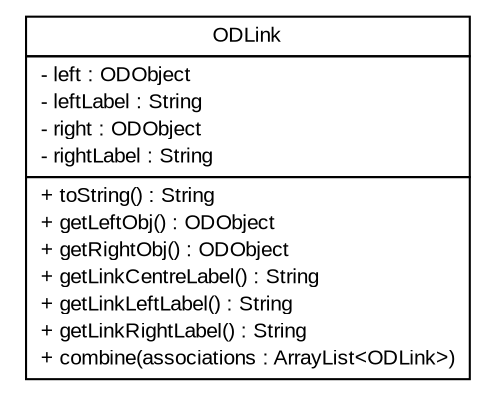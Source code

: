 #!/usr/local/bin/dot
#
# Class diagram 
# Generated by UMLGraph version 5.2 (http://www.umlgraph.org/)
#

digraph G {
	edge [fontname="arial",fontsize=10,labelfontname="arial",labelfontsize=10];
	node [fontname="arial",fontsize=10,shape=plaintext];
	nodesep=0.25;
	ranksep=0.5;
	// model.objectDiagram.ODLink
	c1514 [label=<<table title="model.objectDiagram.ODLink" border="0" cellborder="1" cellspacing="0" cellpadding="2" port="p" href="./ODLink.html">
		<tr><td><table border="0" cellspacing="0" cellpadding="1">
<tr><td align="center" balign="center"> ODLink </td></tr>
		</table></td></tr>
		<tr><td><table border="0" cellspacing="0" cellpadding="1">
<tr><td align="left" balign="left"> - left : ODObject </td></tr>
<tr><td align="left" balign="left"> - leftLabel : String </td></tr>
<tr><td align="left" balign="left"> - right : ODObject </td></tr>
<tr><td align="left" balign="left"> - rightLabel : String </td></tr>
		</table></td></tr>
		<tr><td><table border="0" cellspacing="0" cellpadding="1">
<tr><td align="left" balign="left"> + toString() : String </td></tr>
<tr><td align="left" balign="left"> + getLeftObj() : ODObject </td></tr>
<tr><td align="left" balign="left"> + getRightObj() : ODObject </td></tr>
<tr><td align="left" balign="left"> + getLinkCentreLabel() : String </td></tr>
<tr><td align="left" balign="left"> + getLinkLeftLabel() : String </td></tr>
<tr><td align="left" balign="left"> + getLinkRightLabel() : String </td></tr>
<tr><td align="left" balign="left"> + combine(associations : ArrayList&lt;ODLink&gt;) </td></tr>
		</table></td></tr>
		</table>>, fontname="arial", fontcolor="black", fontsize=10.0];
}

